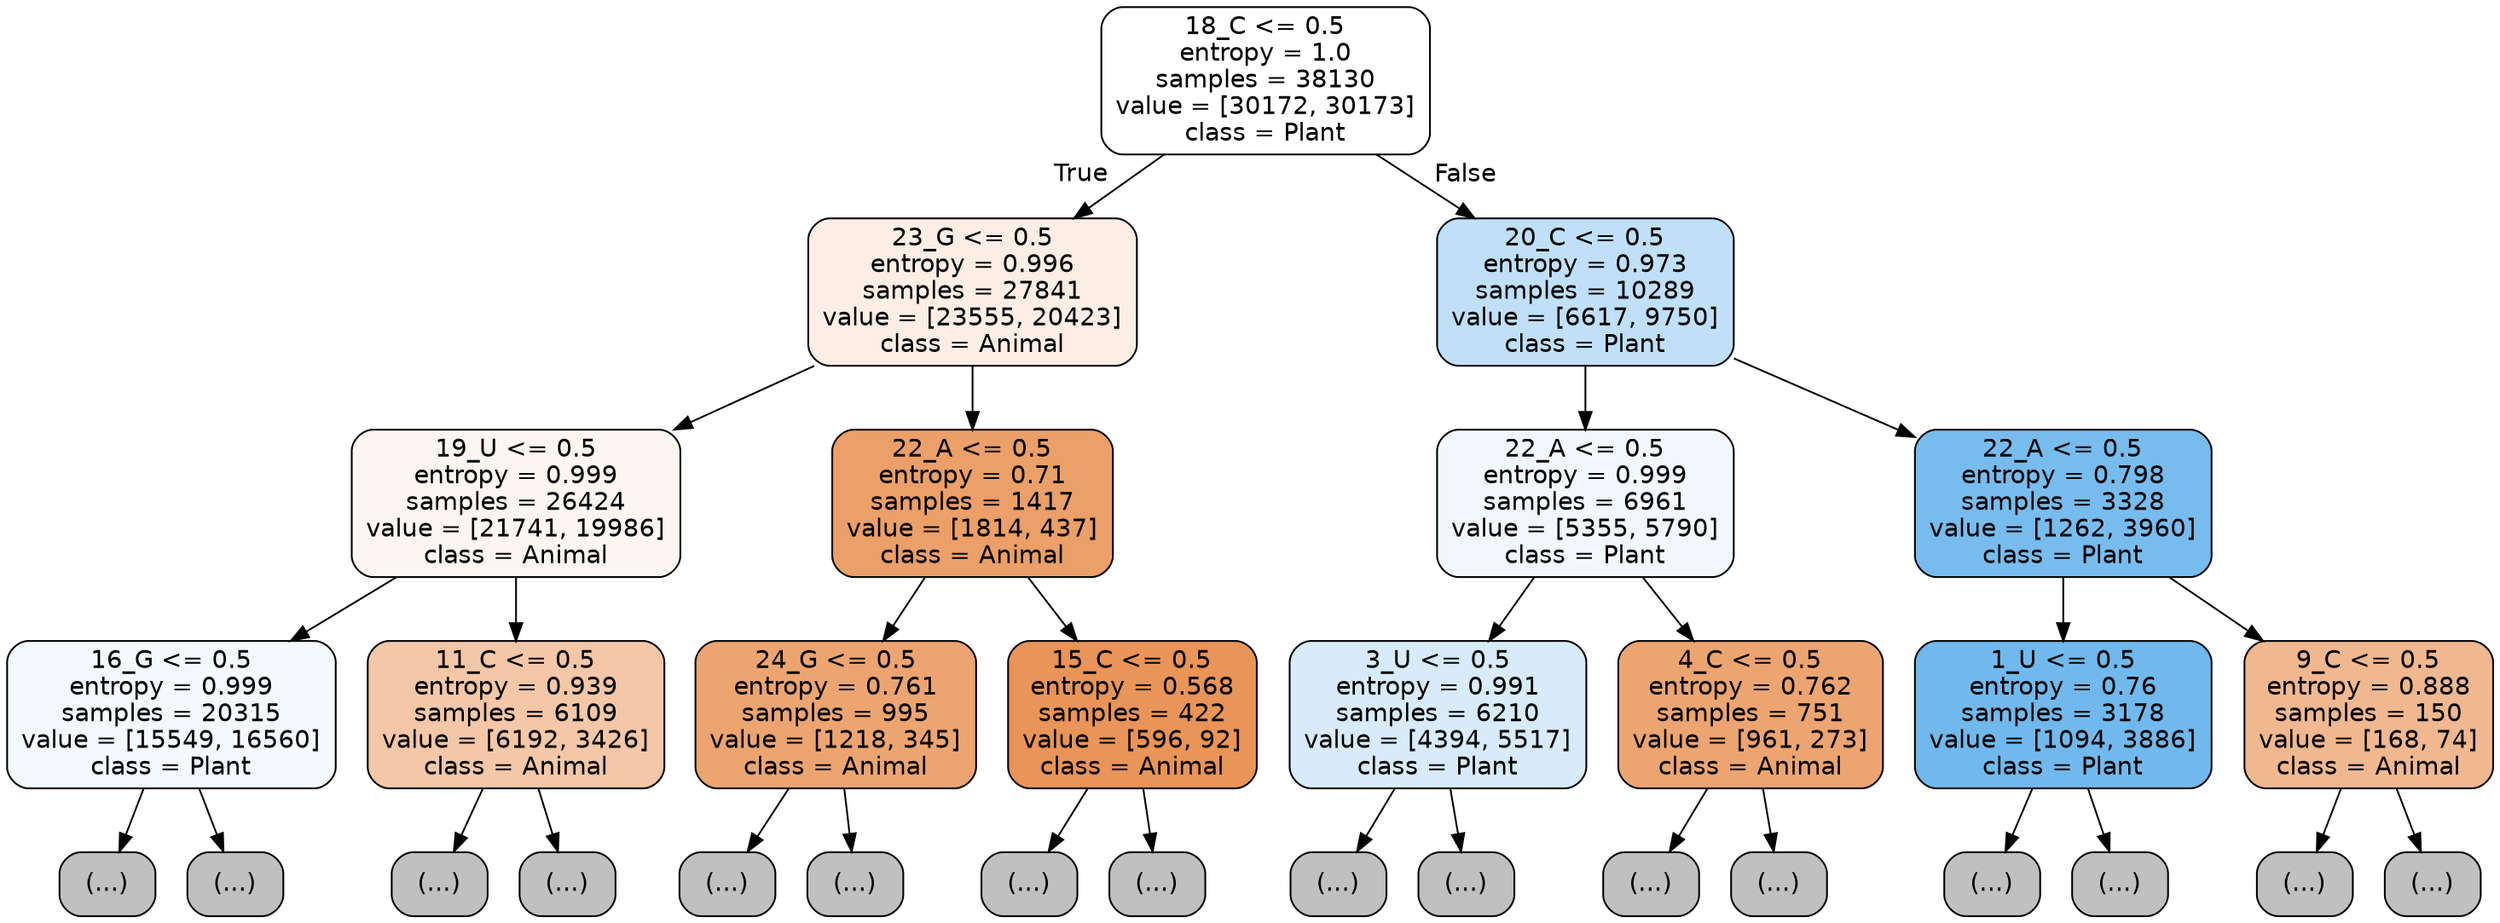 digraph Tree {
node [shape=box, style="filled, rounded", color="black", fontname="helvetica"] ;
edge [fontname="helvetica"] ;
0 [label="18_C <= 0.5\nentropy = 1.0\nsamples = 38130\nvalue = [30172, 30173]\nclass = Plant", fillcolor="#ffffff"] ;
1 [label="23_G <= 0.5\nentropy = 0.996\nsamples = 27841\nvalue = [23555, 20423]\nclass = Animal", fillcolor="#fceee5"] ;
0 -> 1 [labeldistance=2.5, labelangle=45, headlabel="True"] ;
2 [label="19_U <= 0.5\nentropy = 0.999\nsamples = 26424\nvalue = [21741, 19986]\nclass = Animal", fillcolor="#fdf5ef"] ;
1 -> 2 ;
3 [label="16_G <= 0.5\nentropy = 0.999\nsamples = 20315\nvalue = [15549, 16560]\nclass = Plant", fillcolor="#f3f9fd"] ;
2 -> 3 ;
4 [label="(...)", fillcolor="#C0C0C0"] ;
3 -> 4 ;
6885 [label="(...)", fillcolor="#C0C0C0"] ;
3 -> 6885 ;
9324 [label="11_C <= 0.5\nentropy = 0.939\nsamples = 6109\nvalue = [6192, 3426]\nclass = Animal", fillcolor="#f3c7a7"] ;
2 -> 9324 ;
9325 [label="(...)", fillcolor="#C0C0C0"] ;
9324 -> 9325 ;
11780 [label="(...)", fillcolor="#C0C0C0"] ;
9324 -> 11780 ;
12419 [label="22_A <= 0.5\nentropy = 0.71\nsamples = 1417\nvalue = [1814, 437]\nclass = Animal", fillcolor="#eb9f69"] ;
1 -> 12419 ;
12420 [label="24_G <= 0.5\nentropy = 0.761\nsamples = 995\nvalue = [1218, 345]\nclass = Animal", fillcolor="#eca571"] ;
12419 -> 12420 ;
12421 [label="(...)", fillcolor="#C0C0C0"] ;
12420 -> 12421 ;
12786 [label="(...)", fillcolor="#C0C0C0"] ;
12420 -> 12786 ;
12853 [label="15_C <= 0.5\nentropy = 0.568\nsamples = 422\nvalue = [596, 92]\nclass = Animal", fillcolor="#e99458"] ;
12419 -> 12853 ;
12854 [label="(...)", fillcolor="#C0C0C0"] ;
12853 -> 12854 ;
12953 [label="(...)", fillcolor="#C0C0C0"] ;
12853 -> 12953 ;
12988 [label="20_C <= 0.5\nentropy = 0.973\nsamples = 10289\nvalue = [6617, 9750]\nclass = Plant", fillcolor="#bfe0f7"] ;
0 -> 12988 [labeldistance=2.5, labelangle=-45, headlabel="False"] ;
12989 [label="22_A <= 0.5\nentropy = 0.999\nsamples = 6961\nvalue = [5355, 5790]\nclass = Plant", fillcolor="#f0f8fd"] ;
12988 -> 12989 ;
12990 [label="3_U <= 0.5\nentropy = 0.991\nsamples = 6210\nvalue = [4394, 5517]\nclass = Plant", fillcolor="#d7ebfa"] ;
12989 -> 12990 ;
12991 [label="(...)", fillcolor="#C0C0C0"] ;
12990 -> 12991 ;
14982 [label="(...)", fillcolor="#C0C0C0"] ;
12990 -> 14982 ;
15623 [label="4_C <= 0.5\nentropy = 0.762\nsamples = 751\nvalue = [961, 273]\nclass = Animal", fillcolor="#eca571"] ;
12989 -> 15623 ;
15624 [label="(...)", fillcolor="#C0C0C0"] ;
15623 -> 15624 ;
15867 [label="(...)", fillcolor="#C0C0C0"] ;
15623 -> 15867 ;
15940 [label="22_A <= 0.5\nentropy = 0.798\nsamples = 3328\nvalue = [1262, 3960]\nclass = Plant", fillcolor="#78bced"] ;
12988 -> 15940 ;
15941 [label="1_U <= 0.5\nentropy = 0.76\nsamples = 3178\nvalue = [1094, 3886]\nclass = Plant", fillcolor="#71b9ec"] ;
15940 -> 15941 ;
15942 [label="(...)", fillcolor="#C0C0C0"] ;
15941 -> 15942 ;
16407 [label="(...)", fillcolor="#C0C0C0"] ;
15941 -> 16407 ;
16720 [label="9_C <= 0.5\nentropy = 0.888\nsamples = 150\nvalue = [168, 74]\nclass = Animal", fillcolor="#f0b890"] ;
15940 -> 16720 ;
16721 [label="(...)", fillcolor="#C0C0C0"] ;
16720 -> 16721 ;
16790 [label="(...)", fillcolor="#C0C0C0"] ;
16720 -> 16790 ;
}
